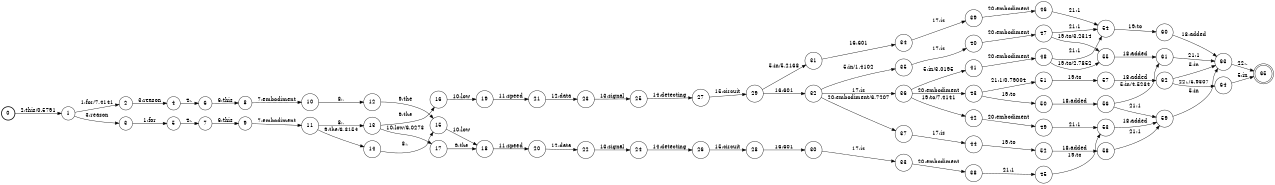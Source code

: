 digraph FST {
rankdir = LR;
size = "8.5,11";
label = "";
center = 1;
orientation = Portrait;
ranksep = "0.4";
nodesep = "0.25";
0 [label = "0", shape = circle, style = bold, fontsize = 14]
	0 -> 1 [label = "2:this/0.5791", fontsize = 14];
1 [label = "1", shape = circle, style = solid, fontsize = 14]
	1 -> 2 [label = "1:for/7.4141", fontsize = 14];
	1 -> 3 [label = "3:reason", fontsize = 14];
2 [label = "2", shape = circle, style = solid, fontsize = 14]
	2 -> 4 [label = "3:reason", fontsize = 14];
3 [label = "3", shape = circle, style = solid, fontsize = 14]
	3 -> 5 [label = "1:for", fontsize = 14];
4 [label = "4", shape = circle, style = solid, fontsize = 14]
	4 -> 6 [label = "4:,", fontsize = 14];
5 [label = "5", shape = circle, style = solid, fontsize = 14]
	5 -> 7 [label = "4:,", fontsize = 14];
6 [label = "6", shape = circle, style = solid, fontsize = 14]
	6 -> 8 [label = "6:this", fontsize = 14];
7 [label = "7", shape = circle, style = solid, fontsize = 14]
	7 -> 9 [label = "6:this", fontsize = 14];
8 [label = "8", shape = circle, style = solid, fontsize = 14]
	8 -> 10 [label = "7:embodiment", fontsize = 14];
9 [label = "9", shape = circle, style = solid, fontsize = 14]
	9 -> 11 [label = "7:embodiment", fontsize = 14];
10 [label = "10", shape = circle, style = solid, fontsize = 14]
	10 -> 12 [label = "8:,", fontsize = 14];
11 [label = "11", shape = circle, style = solid, fontsize = 14]
	11 -> 13 [label = "8:,", fontsize = 14];
	11 -> 14 [label = "9:the/6.3154", fontsize = 14];
12 [label = "12", shape = circle, style = solid, fontsize = 14]
	12 -> 15 [label = "9:the", fontsize = 14];
13 [label = "13", shape = circle, style = solid, fontsize = 14]
	13 -> 16 [label = "9:the", fontsize = 14];
	13 -> 17 [label = "10:low/6.0273", fontsize = 14];
14 [label = "14", shape = circle, style = solid, fontsize = 14]
	14 -> 15 [label = "8:,", fontsize = 14];
15 [label = "15", shape = circle, style = solid, fontsize = 14]
	15 -> 18 [label = "10:low", fontsize = 14];
16 [label = "16", shape = circle, style = solid, fontsize = 14]
	16 -> 19 [label = "10:low", fontsize = 14];
17 [label = "17", shape = circle, style = solid, fontsize = 14]
	17 -> 18 [label = "9:the", fontsize = 14];
18 [label = "18", shape = circle, style = solid, fontsize = 14]
	18 -> 20 [label = "11:speed", fontsize = 14];
19 [label = "19", shape = circle, style = solid, fontsize = 14]
	19 -> 21 [label = "11:speed", fontsize = 14];
20 [label = "20", shape = circle, style = solid, fontsize = 14]
	20 -> 22 [label = "12:data", fontsize = 14];
21 [label = "21", shape = circle, style = solid, fontsize = 14]
	21 -> 23 [label = "12:data", fontsize = 14];
22 [label = "22", shape = circle, style = solid, fontsize = 14]
	22 -> 24 [label = "13:signal", fontsize = 14];
23 [label = "23", shape = circle, style = solid, fontsize = 14]
	23 -> 25 [label = "13:signal", fontsize = 14];
24 [label = "24", shape = circle, style = solid, fontsize = 14]
	24 -> 26 [label = "14:detecting", fontsize = 14];
25 [label = "25", shape = circle, style = solid, fontsize = 14]
	25 -> 27 [label = "14:detecting", fontsize = 14];
26 [label = "26", shape = circle, style = solid, fontsize = 14]
	26 -> 28 [label = "15:circuit", fontsize = 14];
27 [label = "27", shape = circle, style = solid, fontsize = 14]
	27 -> 29 [label = "15:circuit", fontsize = 14];
28 [label = "28", shape = circle, style = solid, fontsize = 14]
	28 -> 30 [label = "16:601", fontsize = 14];
29 [label = "29", shape = circle, style = solid, fontsize = 14]
	29 -> 31 [label = "5:in/5.2168", fontsize = 14];
	29 -> 32 [label = "16:601", fontsize = 14];
30 [label = "30", shape = circle, style = solid, fontsize = 14]
	30 -> 33 [label = "17:is", fontsize = 14];
31 [label = "31", shape = circle, style = solid, fontsize = 14]
	31 -> 34 [label = "16:601", fontsize = 14];
32 [label = "32", shape = circle, style = solid, fontsize = 14]
	32 -> 35 [label = "5:in/1.4102", fontsize = 14];
	32 -> 37 [label = "20:embodiment/6.7207", fontsize = 14];
	32 -> 36 [label = "17:is", fontsize = 14];
33 [label = "33", shape = circle, style = solid, fontsize = 14]
	33 -> 38 [label = "20:embodiment", fontsize = 14];
34 [label = "34", shape = circle, style = solid, fontsize = 14]
	34 -> 39 [label = "17:is", fontsize = 14];
35 [label = "35", shape = circle, style = solid, fontsize = 14]
	35 -> 40 [label = "17:is", fontsize = 14];
36 [label = "36", shape = circle, style = solid, fontsize = 14]
	36 -> 41 [label = "5:in/3.0195", fontsize = 14];
	36 -> 43 [label = "20:embodiment", fontsize = 14];
	36 -> 42 [label = "19:to/7.4141", fontsize = 14];
37 [label = "37", shape = circle, style = solid, fontsize = 14]
	37 -> 44 [label = "17:is", fontsize = 14];
38 [label = "38", shape = circle, style = solid, fontsize = 14]
	38 -> 45 [label = "21:1", fontsize = 14];
39 [label = "39", shape = circle, style = solid, fontsize = 14]
	39 -> 46 [label = "20:embodiment", fontsize = 14];
40 [label = "40", shape = circle, style = solid, fontsize = 14]
	40 -> 47 [label = "20:embodiment", fontsize = 14];
41 [label = "41", shape = circle, style = solid, fontsize = 14]
	41 -> 48 [label = "20:embodiment", fontsize = 14];
42 [label = "42", shape = circle, style = solid, fontsize = 14]
	42 -> 49 [label = "20:embodiment", fontsize = 14];
43 [label = "43", shape = circle, style = solid, fontsize = 14]
	43 -> 50 [label = "19:to", fontsize = 14];
	43 -> 51 [label = "21:1/0.79004", fontsize = 14];
44 [label = "44", shape = circle, style = solid, fontsize = 14]
	44 -> 52 [label = "19:to", fontsize = 14];
45 [label = "45", shape = circle, style = solid, fontsize = 14]
	45 -> 53 [label = "19:to", fontsize = 14];
46 [label = "46", shape = circle, style = solid, fontsize = 14]
	46 -> 54 [label = "21:1", fontsize = 14];
47 [label = "47", shape = circle, style = solid, fontsize = 14]
	47 -> 55 [label = "19:to/3.2314", fontsize = 14];
	47 -> 54 [label = "21:1", fontsize = 14];
48 [label = "48", shape = circle, style = solid, fontsize = 14]
	48 -> 55 [label = "19:to/2.7852", fontsize = 14];
	48 -> 54 [label = "21:1", fontsize = 14];
49 [label = "49", shape = circle, style = solid, fontsize = 14]
	49 -> 53 [label = "21:1", fontsize = 14];
50 [label = "50", shape = circle, style = solid, fontsize = 14]
	50 -> 56 [label = "18:added", fontsize = 14];
51 [label = "51", shape = circle, style = solid, fontsize = 14]
	51 -> 57 [label = "19:to", fontsize = 14];
52 [label = "52", shape = circle, style = solid, fontsize = 14]
	52 -> 58 [label = "18:added", fontsize = 14];
53 [label = "53", shape = circle, style = solid, fontsize = 14]
	53 -> 59 [label = "18:added", fontsize = 14];
54 [label = "54", shape = circle, style = solid, fontsize = 14]
	54 -> 60 [label = "19:to", fontsize = 14];
55 [label = "55", shape = circle, style = solid, fontsize = 14]
	55 -> 61 [label = "18:added", fontsize = 14];
56 [label = "56", shape = circle, style = solid, fontsize = 14]
	56 -> 61 [label = "5:in/4.5234", fontsize = 14];
	56 -> 59 [label = "21:1", fontsize = 14];
57 [label = "57", shape = circle, style = solid, fontsize = 14]
	57 -> 62 [label = "18:added", fontsize = 14];
58 [label = "58", shape = circle, style = solid, fontsize = 14]
	58 -> 59 [label = "21:1", fontsize = 14];
59 [label = "59", shape = circle, style = solid, fontsize = 14]
	59 -> 63 [label = "5:in", fontsize = 14];
60 [label = "60", shape = circle, style = solid, fontsize = 14]
	60 -> 63 [label = "18:added", fontsize = 14];
61 [label = "61", shape = circle, style = solid, fontsize = 14]
	61 -> 63 [label = "21:1", fontsize = 14];
62 [label = "62", shape = circle, style = solid, fontsize = 14]
	62 -> 63 [label = "5:in", fontsize = 14];
	62 -> 64 [label = "22:./5.9307", fontsize = 14];
63 [label = "63", shape = circle, style = solid, fontsize = 14]
	63 -> 65 [label = "22:.", fontsize = 14];
64 [label = "64", shape = circle, style = solid, fontsize = 14]
	64 -> 65 [label = "5:in", fontsize = 14];
65 [label = "65", shape = doublecircle, style = solid, fontsize = 14]
}

